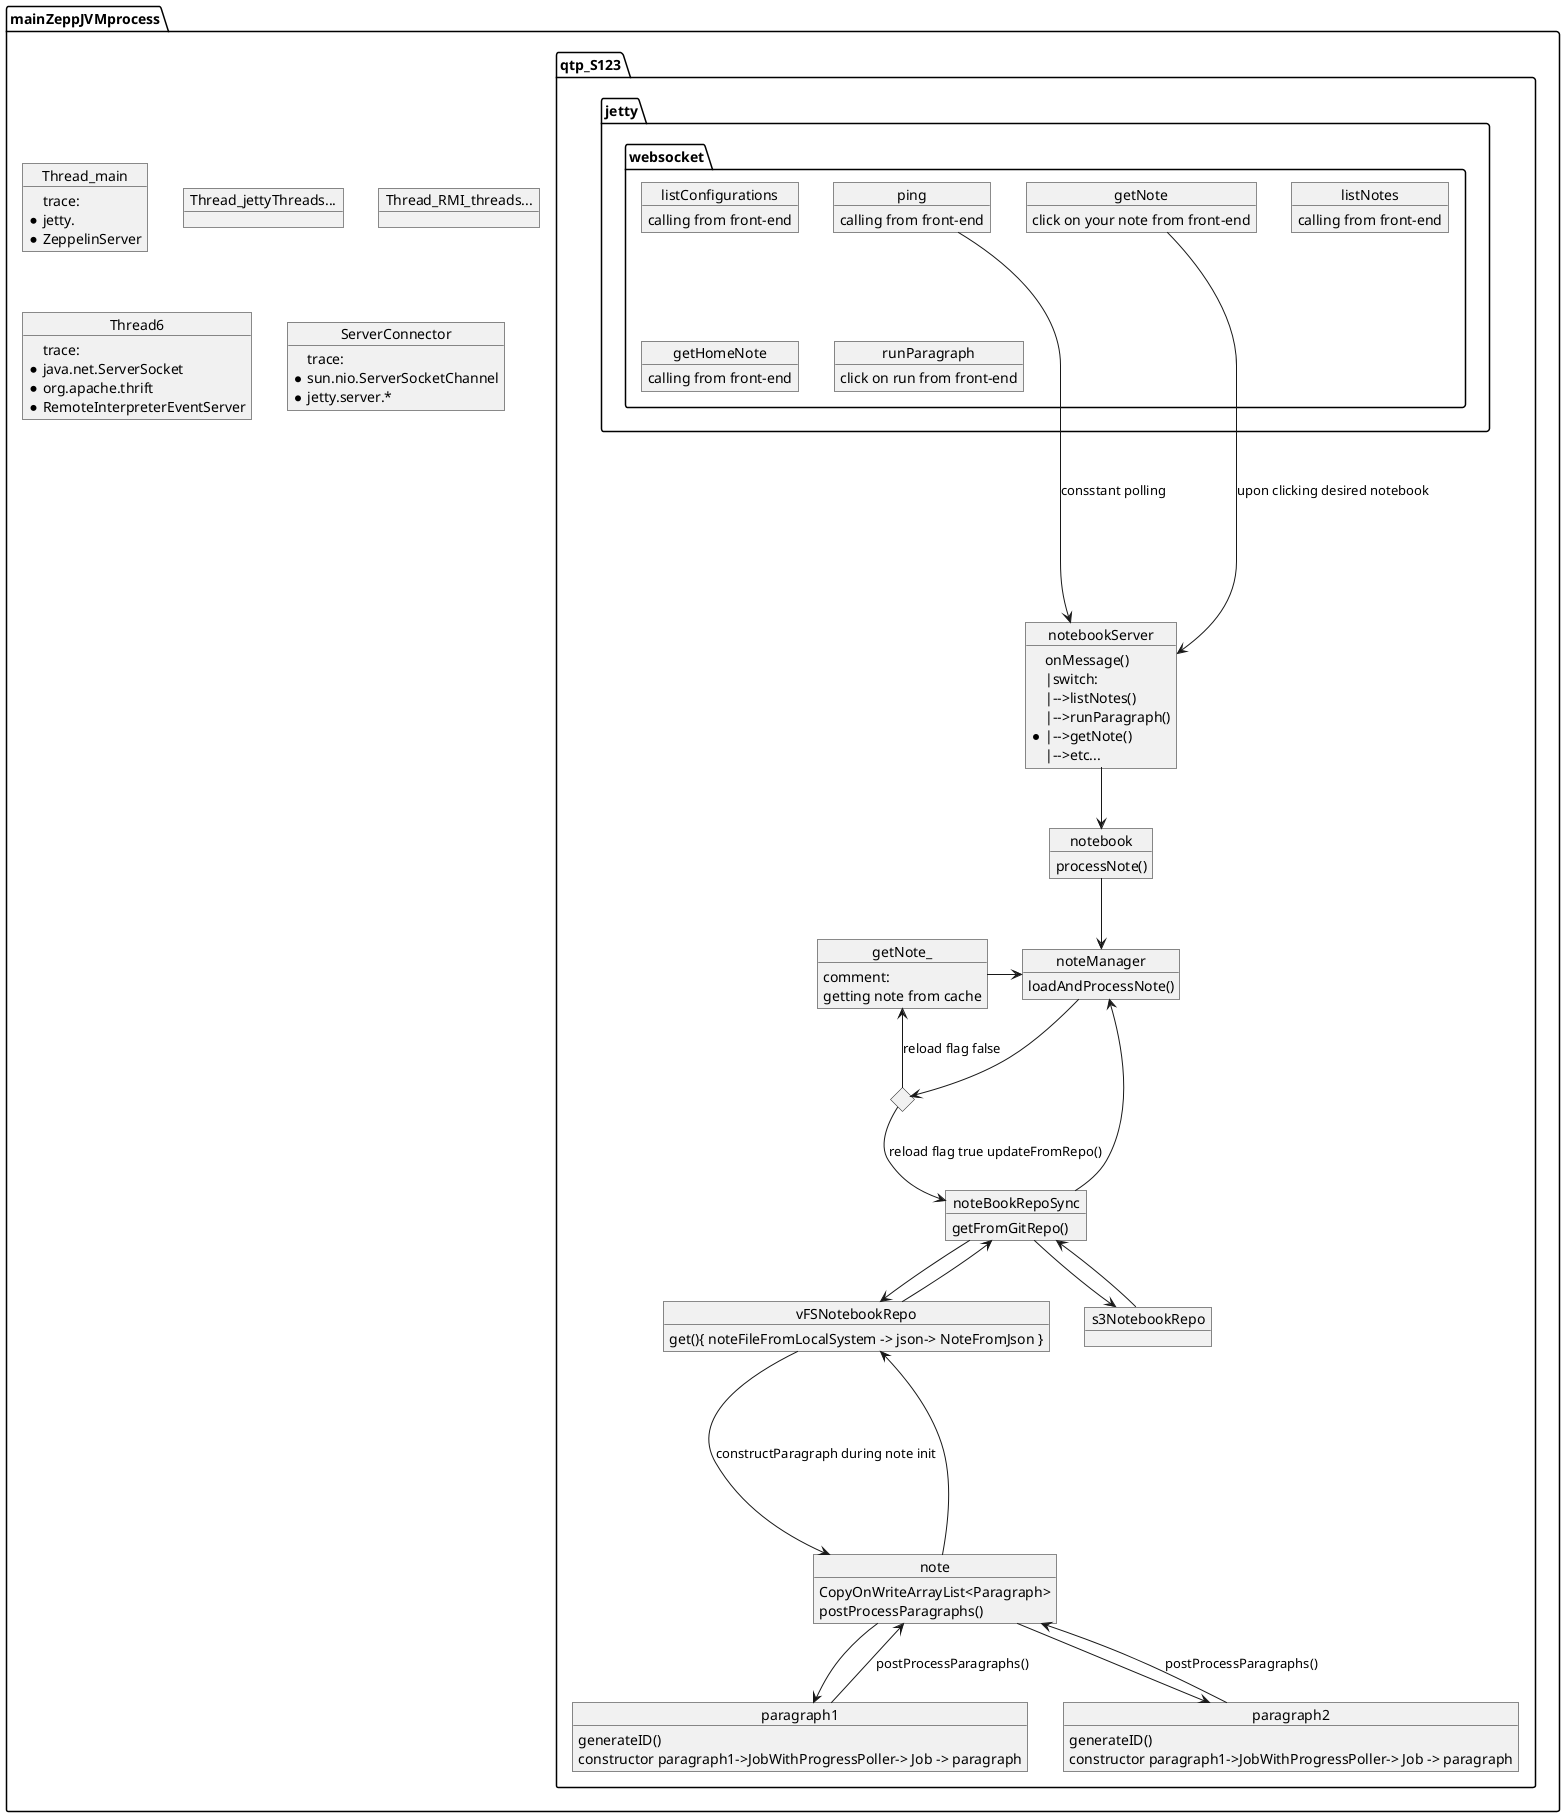 @startuml
'https://plantuml.com/object-diagram

package mainZeppJVMprocess{
   object Thread_main{
   trace:
        *jetty.
        *ZeppelinServer
   }
   object Thread_jettyThreads...{
   }
   object Thread_RMI_threads...
   object Thread6{
    trace:
        *java.net.ServerSocket
        *org.apache.thrift
        *RemoteInterpreterEventServer

   }
   object ServerConnector{
       trace:
           *sun.nio.ServerSocketChannel
           *jetty.server.*

   }



   package qtp_S123{


       object notebookServer{
            onMessage()
            |switch:
                |-->listNotes()
                |-->runParagraph()
                *|-->getNote()
                |-->etc...
       }
       object notebook {
            processNote()
       }
       object noteManager{
             loadAndProcessNote()
       }
       object noteBookRepoSync{
            getFromGitRepo()
       }
       object vFSNotebookRepo{
            get(){ noteFileFromLocalSystem -> json-> NoteFromJson }

       }


       object note{
            CopyOnWriteArrayList<Paragraph>

            postProcessParagraphs()
       }
       diamond ifReload




       object paragraph1{
            generateID()
            constructor paragraph1->JobWithProgressPoller-> Job -> paragraph
       }

       object paragraph2{
            generateID()
            constructor paragraph1->JobWithProgressPoller-> Job -> paragraph
       }


       package jetty.websocket{
              object ping {
                   calling from front-end
              }
              object listConfigurations {
                   calling from front-end
              }
              object listNotes {
                  calling from front-end
              }
              object getHomeNote {
                calling from front-end
              }
              object getNote  {
                click on your note from front-end
              }
              object runParagraph  {
                click on run from front-end
              }
       }

       object s3NotebookRepo
       object getNote_{
            comment:
                getting note from cache
       }

       ping ---> notebookServer : consstant polling
       getNote -----> notebookServer : upon clicking desired notebook
       notebookServer --> notebook


       notebook --> noteManager
       noteManager --> ifReload
       ifReload --> noteBookRepoSync : reload flag true updateFromRepo()
        ifReload --> getNote_ : reload flag false

       getNote_ -> noteManager

       noteBookRepoSync --> vFSNotebookRepo
       vFSNotebookRepo ----> note : constructParagraph during note init

       note --> paragraph1
       paragraph1 --> note : postProcessParagraphs()

       note --> paragraph2
       paragraph2 --> note : postProcessParagraphs()

       note --> vFSNotebookRepo
       vFSNotebookRepo --> noteBookRepoSync
       noteBookRepoSync --> noteManager
       noteBookRepoSync --> s3NotebookRepo
       s3NotebookRepo --> noteBookRepoSync
   }
}


@enduml
